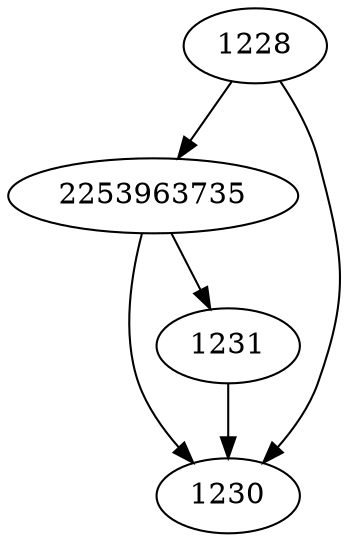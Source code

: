 strict digraph  {
2253963735;
1228;
1230;
1231;
2253963735 -> 1231;
2253963735 -> 1230;
1228 -> 2253963735;
1228 -> 1230;
1231 -> 1230;
}
